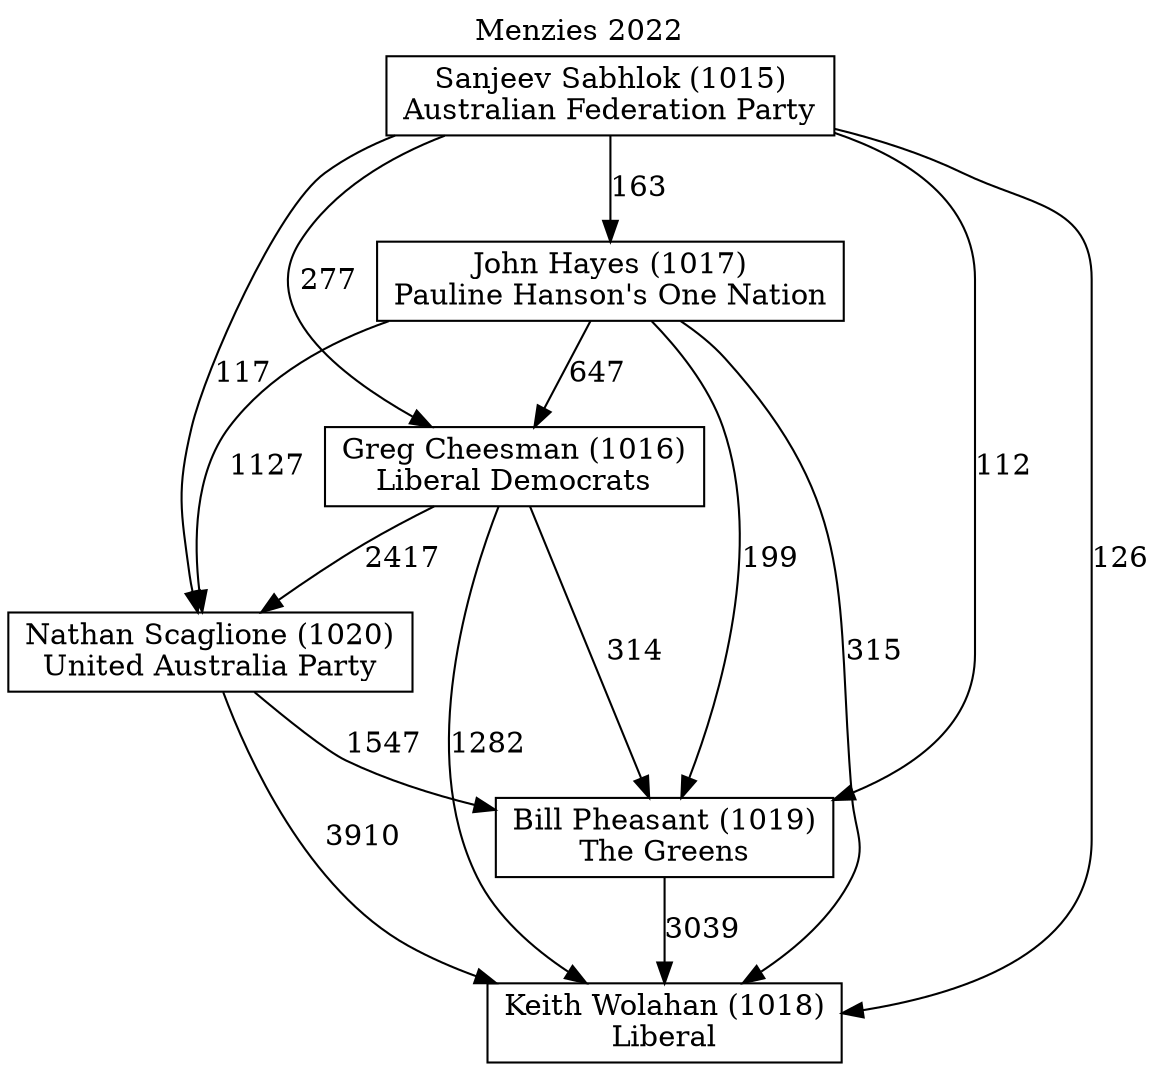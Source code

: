 // House preference flow
digraph "Keith Wolahan (1018)_Menzies_2022" {
	graph [label="Menzies 2022" labelloc=t mclimit=10]
	node [shape=box]
	"Nathan Scaglione (1020)" [label="Nathan Scaglione (1020)
United Australia Party"]
	"Greg Cheesman (1016)" [label="Greg Cheesman (1016)
Liberal Democrats"]
	"John Hayes (1017)" [label="John Hayes (1017)
Pauline Hanson's One Nation"]
	"Bill Pheasant (1019)" [label="Bill Pheasant (1019)
The Greens"]
	"Keith Wolahan (1018)" [label="Keith Wolahan (1018)
Liberal"]
	"Sanjeev Sabhlok (1015)" [label="Sanjeev Sabhlok (1015)
Australian Federation Party"]
	"Sanjeev Sabhlok (1015)" -> "Bill Pheasant (1019)" [label=112]
	"John Hayes (1017)" -> "Nathan Scaglione (1020)" [label=1127]
	"Sanjeev Sabhlok (1015)" -> "John Hayes (1017)" [label=163]
	"Greg Cheesman (1016)" -> "Keith Wolahan (1018)" [label=1282]
	"Greg Cheesman (1016)" -> "Bill Pheasant (1019)" [label=314]
	"Greg Cheesman (1016)" -> "Nathan Scaglione (1020)" [label=2417]
	"Nathan Scaglione (1020)" -> "Bill Pheasant (1019)" [label=1547]
	"Sanjeev Sabhlok (1015)" -> "Greg Cheesman (1016)" [label=277]
	"Nathan Scaglione (1020)" -> "Keith Wolahan (1018)" [label=3910]
	"Sanjeev Sabhlok (1015)" -> "Nathan Scaglione (1020)" [label=117]
	"John Hayes (1017)" -> "Bill Pheasant (1019)" [label=199]
	"Bill Pheasant (1019)" -> "Keith Wolahan (1018)" [label=3039]
	"John Hayes (1017)" -> "Greg Cheesman (1016)" [label=647]
	"John Hayes (1017)" -> "Keith Wolahan (1018)" [label=315]
	"Sanjeev Sabhlok (1015)" -> "Keith Wolahan (1018)" [label=126]
}
